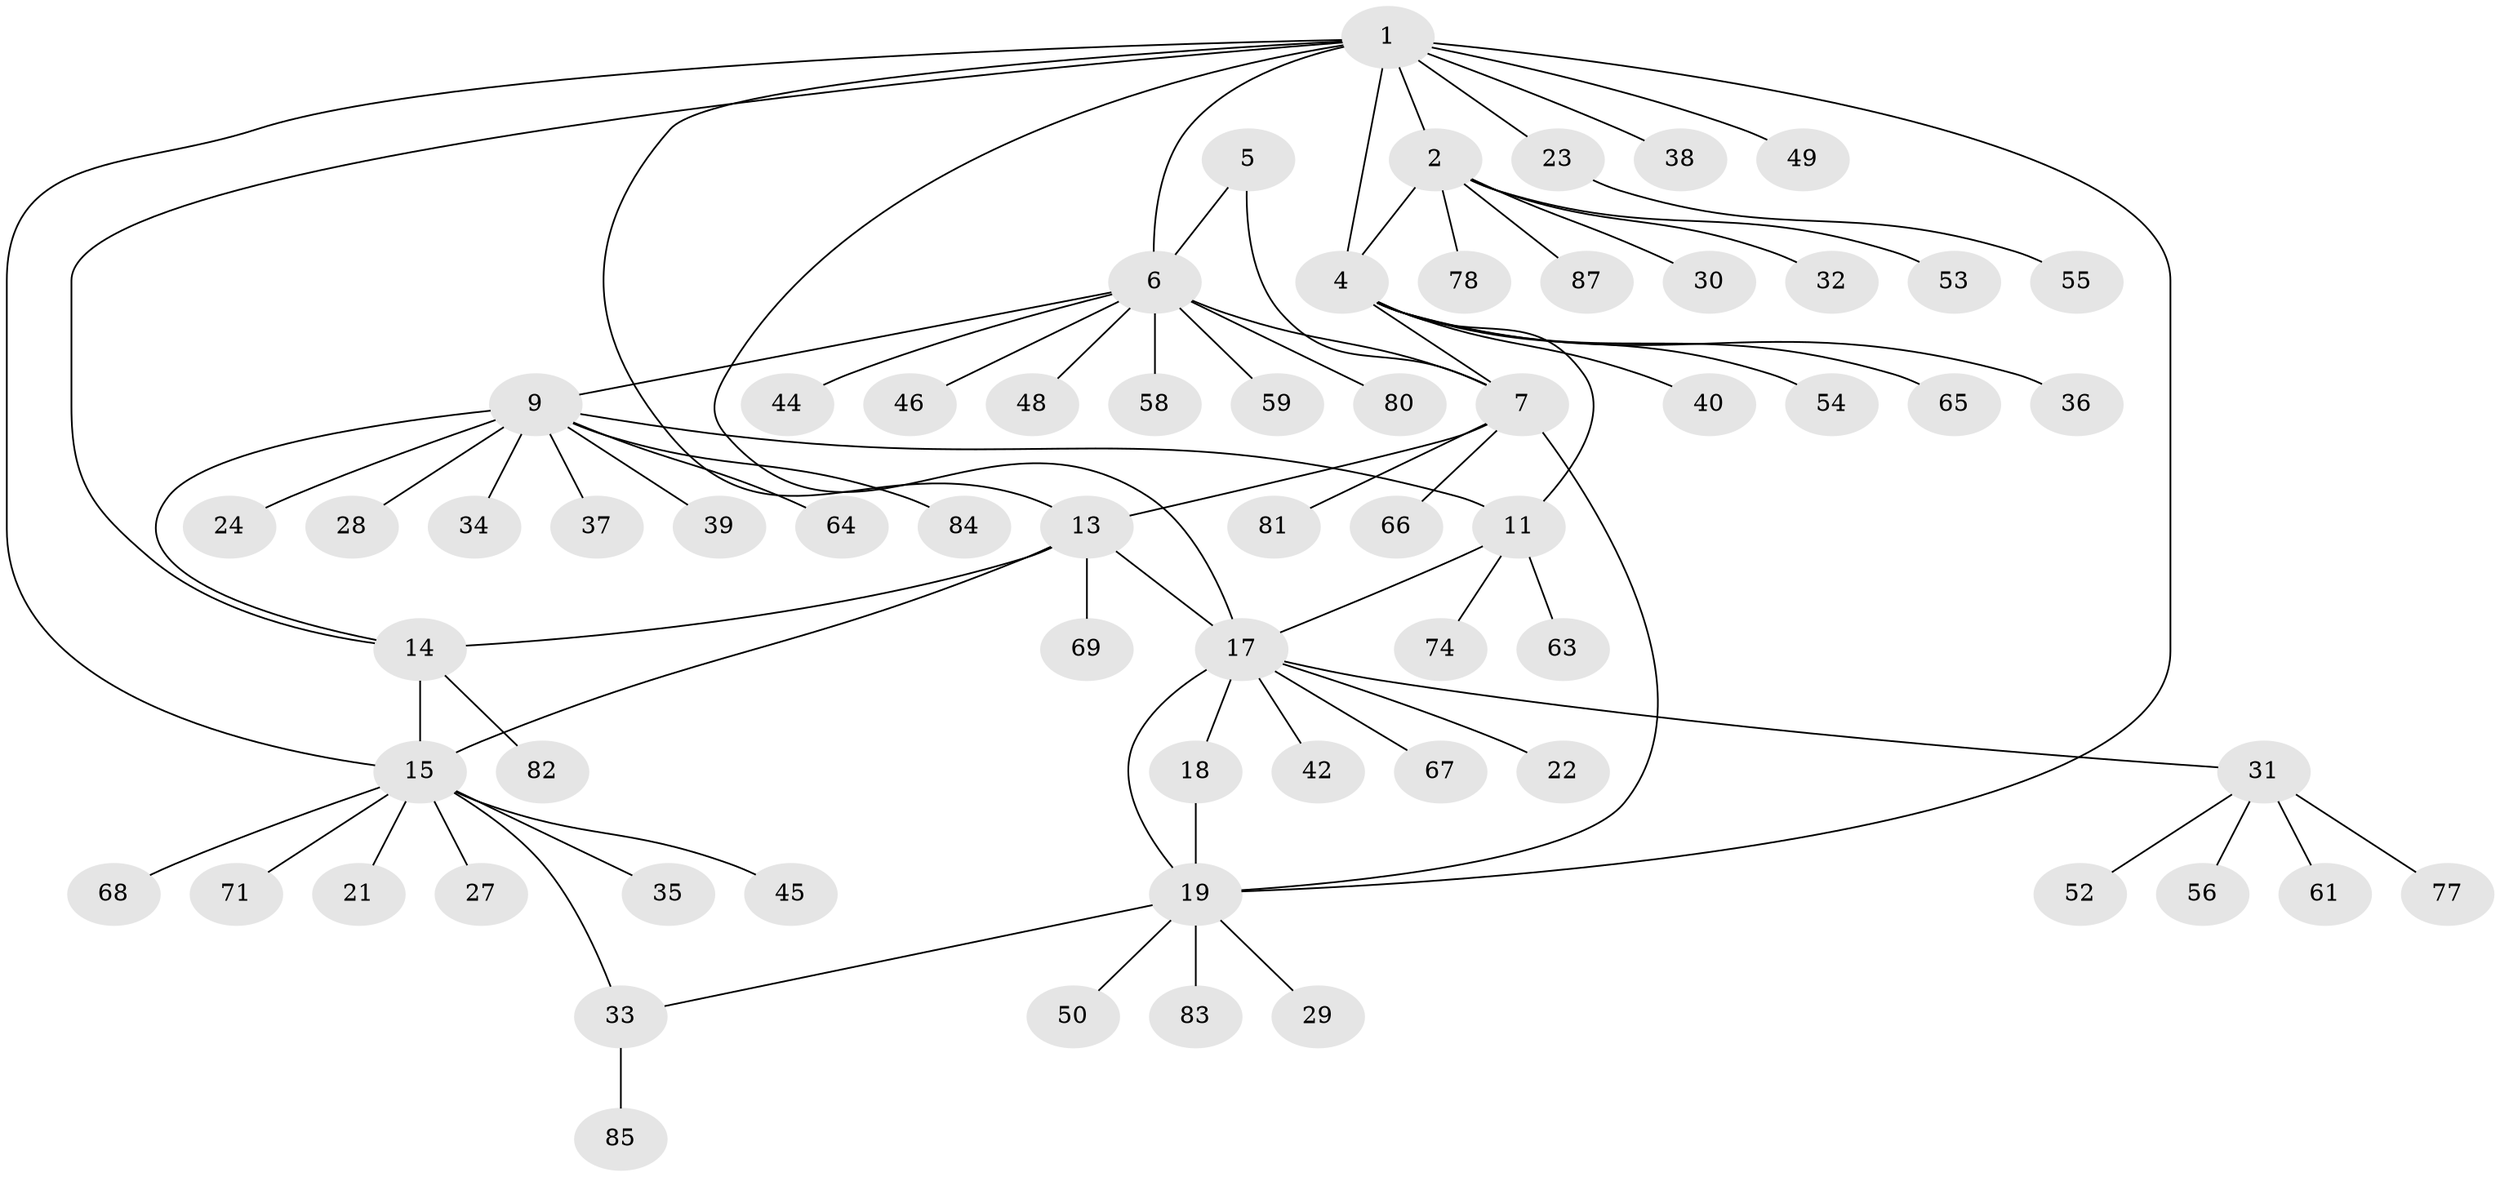 // Generated by graph-tools (version 1.1) at 2025/24/03/03/25 07:24:16]
// undirected, 65 vertices, 79 edges
graph export_dot {
graph [start="1"]
  node [color=gray90,style=filled];
  1 [super="+47"];
  2 [super="+3"];
  4 [super="+25"];
  5 [super="+57"];
  6 [super="+8"];
  7 [super="+41"];
  9 [super="+10"];
  11 [super="+12"];
  13 [super="+43"];
  14 [super="+76"];
  15 [super="+16"];
  17 [super="+26"];
  18 [super="+20"];
  19 [super="+75"];
  21;
  22;
  23;
  24;
  27 [super="+60"];
  28 [super="+72"];
  29;
  30;
  31 [super="+86"];
  32 [super="+88"];
  33 [super="+73"];
  34;
  35;
  36 [super="+79"];
  37;
  38 [super="+62"];
  39;
  40;
  42 [super="+70"];
  44;
  45;
  46;
  48;
  49;
  50 [super="+51"];
  52;
  53;
  54;
  55;
  56;
  58;
  59;
  61;
  63;
  64;
  65;
  66;
  67;
  68;
  69;
  71;
  74;
  77;
  78;
  80;
  81;
  82;
  83;
  84;
  85;
  87;
  1 -- 2 [weight=2];
  1 -- 4;
  1 -- 15;
  1 -- 19 [weight=2];
  1 -- 23;
  1 -- 38;
  1 -- 49;
  1 -- 17;
  1 -- 13;
  1 -- 6;
  1 -- 14 [weight=2];
  2 -- 4 [weight=2];
  2 -- 32;
  2 -- 53;
  2 -- 78;
  2 -- 87;
  2 -- 30;
  4 -- 11;
  4 -- 40;
  4 -- 65;
  4 -- 54;
  4 -- 36;
  4 -- 7;
  5 -- 6 [weight=2];
  5 -- 7;
  6 -- 7 [weight=2];
  6 -- 9;
  6 -- 46;
  6 -- 44;
  6 -- 48;
  6 -- 80;
  6 -- 58;
  6 -- 59;
  7 -- 13;
  7 -- 19;
  7 -- 81;
  7 -- 66;
  9 -- 11 [weight=4];
  9 -- 24;
  9 -- 34;
  9 -- 39;
  9 -- 64;
  9 -- 84;
  9 -- 37;
  9 -- 28;
  9 -- 14;
  11 -- 17;
  11 -- 74;
  11 -- 63;
  13 -- 14;
  13 -- 15 [weight=2];
  13 -- 17;
  13 -- 69;
  14 -- 15 [weight=2];
  14 -- 82;
  15 -- 21;
  15 -- 27;
  15 -- 45;
  15 -- 71;
  15 -- 33;
  15 -- 35;
  15 -- 68;
  17 -- 18 [weight=2];
  17 -- 19;
  17 -- 22;
  17 -- 31;
  17 -- 42;
  17 -- 67;
  18 -- 19 [weight=2];
  19 -- 29;
  19 -- 50;
  19 -- 83;
  19 -- 33;
  23 -- 55;
  31 -- 52;
  31 -- 56;
  31 -- 61;
  31 -- 77;
  33 -- 85;
}
